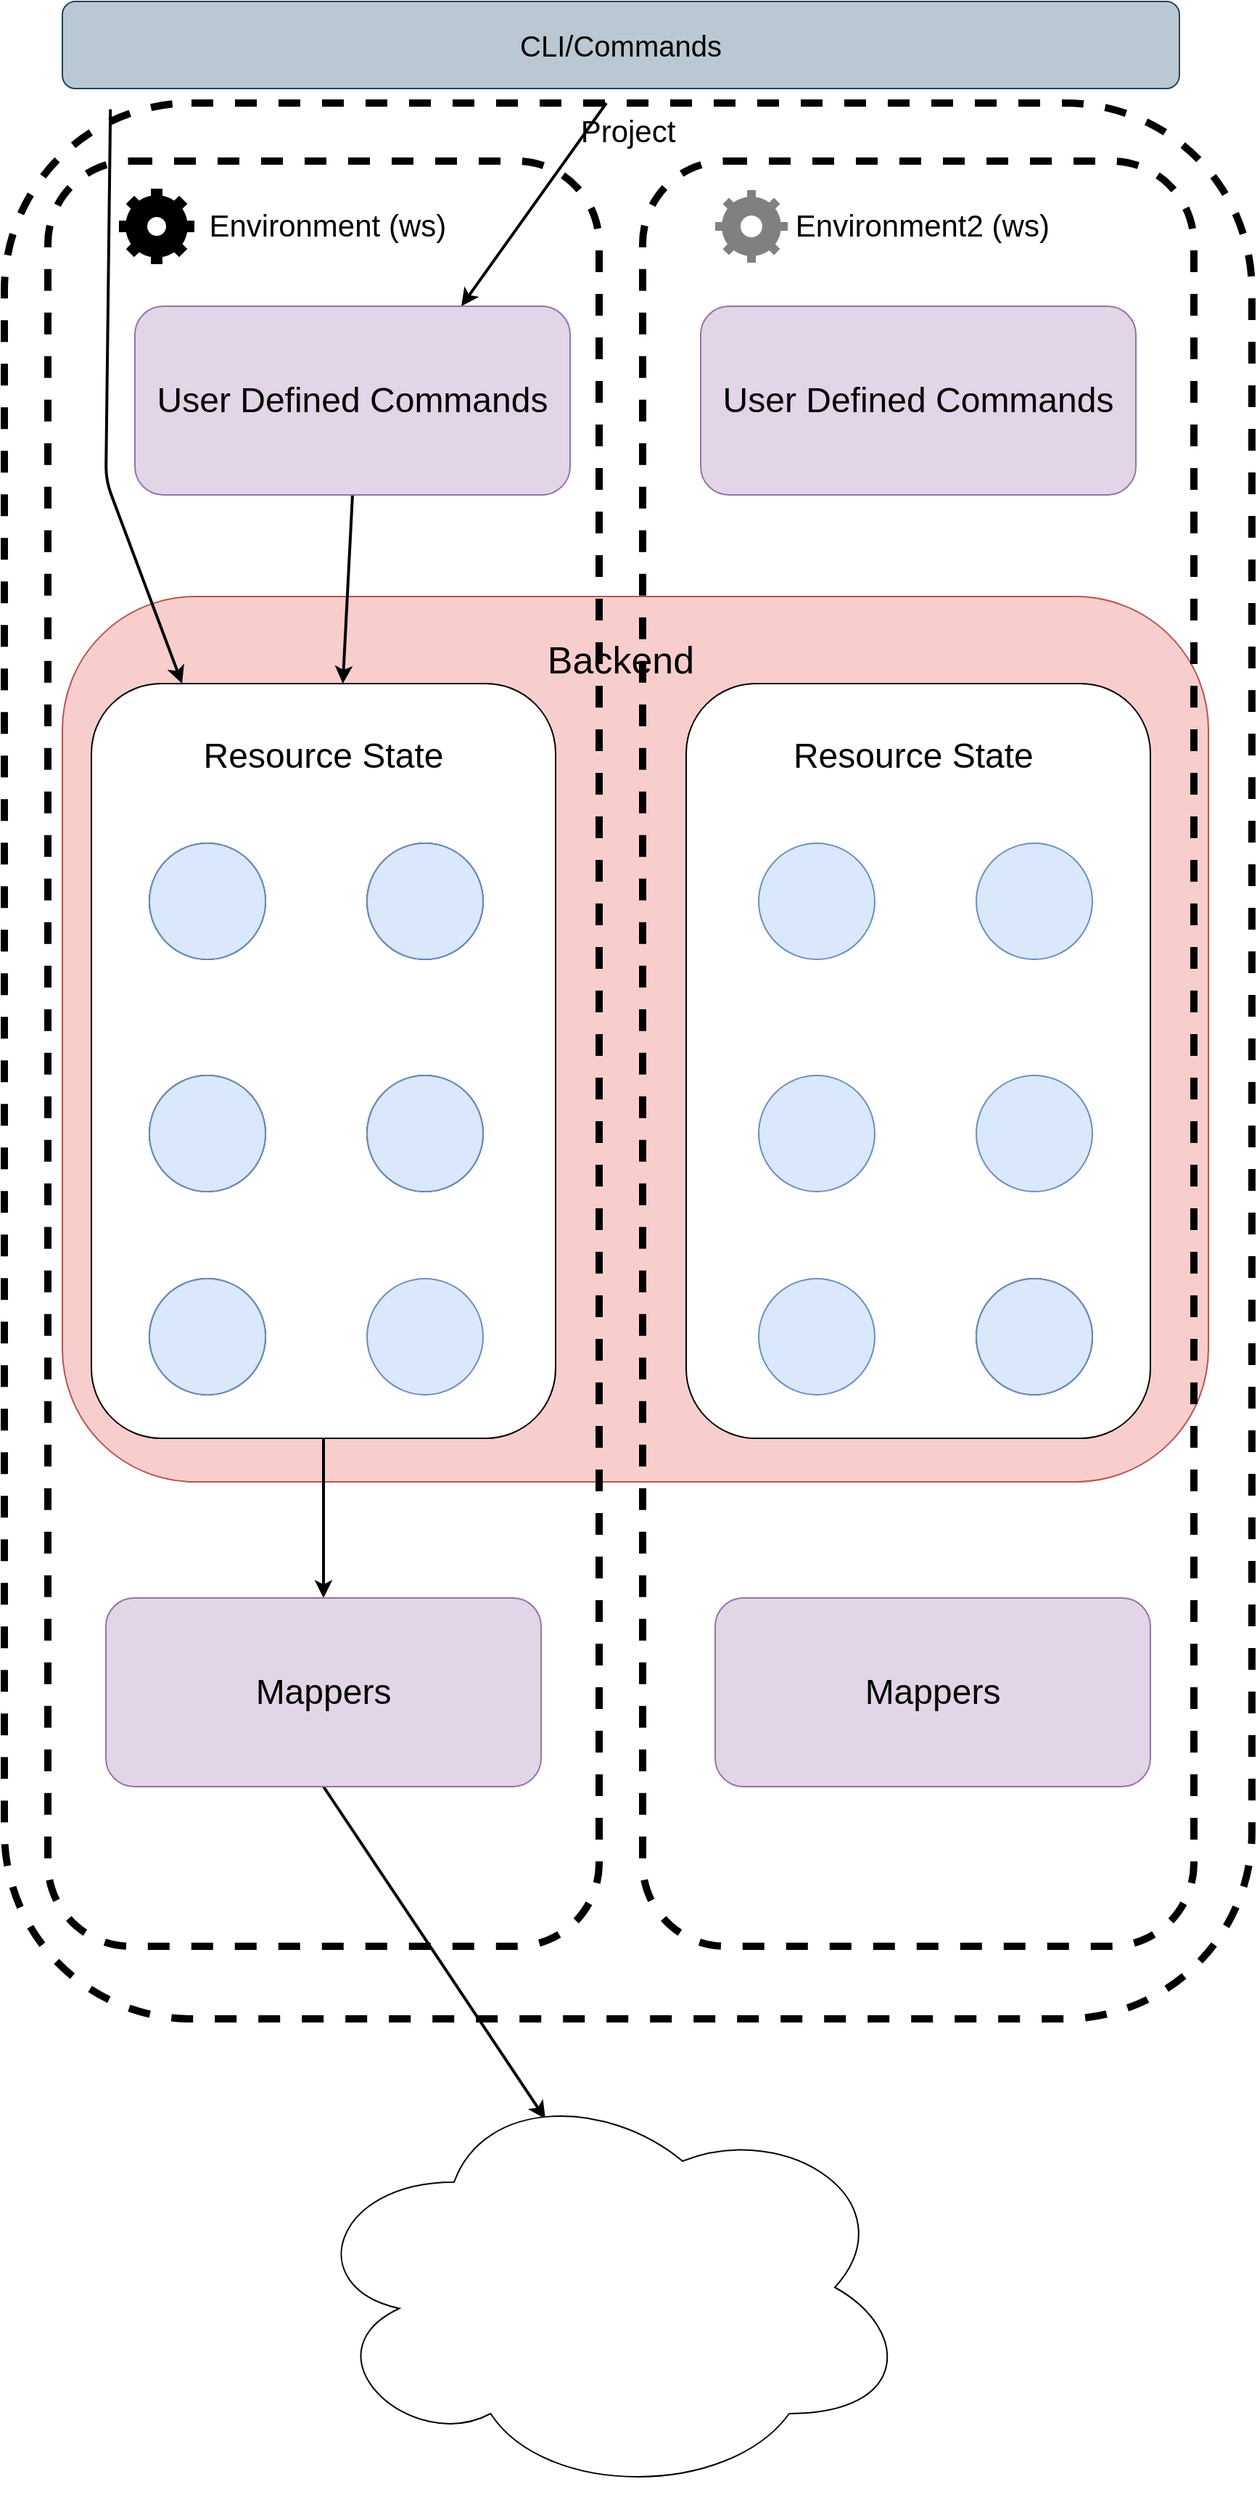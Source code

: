 <mxfile>
    <diagram id="sglFQaEM1KskMxZ_ac2A" name="Page-1">
        <mxGraphModel dx="2806" dy="1371" grid="1" gridSize="10" guides="1" tooltips="1" connect="1" arrows="1" fold="1" page="1" pageScale="1" pageWidth="850" pageHeight="1100" math="0" shadow="0">
            <root>
                <mxCell id="0"/>
                <mxCell id="1" parent="0"/>
                <mxCell id="69" value="&lt;span style=&quot;font-size: 21px&quot;&gt;Project&lt;/span&gt;" style="rounded=1;whiteSpace=wrap;html=1;dashed=1;fillColor=none;strokeWidth=5;verticalAlign=top;align=center;" vertex="1" parent="1">
                    <mxGeometry y="80" width="860" height="1320" as="geometry"/>
                </mxCell>
                <mxCell id="9" value="&lt;font style=&quot;font-size: 20px&quot;&gt;CLI/Commands&lt;/font&gt;" style="rounded=1;whiteSpace=wrap;html=1;verticalAlign=middle;fillColor=#bac8d3;strokeColor=#23445d;fontColor=#000000;" parent="1" vertex="1">
                    <mxGeometry x="40" y="10" width="770" height="60" as="geometry"/>
                </mxCell>
                <mxCell id="33" value="" style="rounded=1;whiteSpace=wrap;html=1;glass=0;fontSize=28;fillColor=#f8cecc;strokeColor=#b85450;verticalAlign=top;" vertex="1" parent="1">
                    <mxGeometry x="40" y="420" width="790" height="610" as="geometry"/>
                </mxCell>
                <mxCell id="64" value="&lt;span style=&quot;font-size: 21px&quot;&gt;&lt;br&gt;&amp;nbsp;Environment2 (ws)&lt;/span&gt;" style="rounded=1;whiteSpace=wrap;html=1;dashed=1;fillColor=none;strokeWidth=5;verticalAlign=top;align=center;" vertex="1" parent="1">
                    <mxGeometry x="440" y="120" width="380" height="1230" as="geometry"/>
                </mxCell>
                <mxCell id="34" value="&lt;span style=&quot;font-size: 21px&quot;&gt;&lt;br&gt;&amp;nbsp;Environment (ws)&lt;/span&gt;" style="rounded=1;whiteSpace=wrap;html=1;dashed=1;fillColor=none;strokeWidth=5;verticalAlign=top;align=center;" vertex="1" parent="1">
                    <mxGeometry x="30" y="120" width="380" height="1230" as="geometry"/>
                </mxCell>
                <mxCell id="35" style="edgeStyle=none;html=1;exitX=0.056;exitY=1.072;exitDx=0;exitDy=0;fontSize=24;fontColor=#000000;strokeWidth=2;strokeColor=#000000;exitPerimeter=0;" edge="1" parent="1" target="38">
                    <mxGeometry relative="1" as="geometry">
                        <Array as="points">
                            <mxPoint x="70" y="340"/>
                        </Array>
                        <mxPoint x="73.12" y="84.32" as="sourcePoint"/>
                    </mxGeometry>
                </mxCell>
                <mxCell id="36" style="edgeStyle=none;html=1;exitX=0.5;exitY=1;exitDx=0;exitDy=0;entryX=0.75;entryY=0;entryDx=0;entryDy=0;fontSize=24;fontColor=#000000;strokeColor=#000000;strokeWidth=2;" edge="1" parent="1" target="59">
                    <mxGeometry relative="1" as="geometry">
                        <mxPoint x="415" y="80" as="sourcePoint"/>
                    </mxGeometry>
                </mxCell>
                <mxCell id="37" style="edgeStyle=none;html=1;exitX=0.5;exitY=1;exitDx=0;exitDy=0;fontSize=24;fontColor=#000000;strokeColor=#000000;strokeWidth=2;" edge="1" parent="1" source="38" target="61">
                    <mxGeometry relative="1" as="geometry"/>
                </mxCell>
                <mxCell id="38" value="&lt;font style=&quot;font-size: 24px&quot;&gt;&lt;br&gt;Resource State&lt;/font&gt;" style="rounded=1;whiteSpace=wrap;html=1;verticalAlign=top;" vertex="1" parent="1">
                    <mxGeometry x="60" y="480" width="320" height="520" as="geometry"/>
                </mxCell>
                <mxCell id="39" value="&lt;div&gt;&lt;span style=&quot;font-size: 24px&quot;&gt;&lt;br&gt;&lt;/span&gt;&lt;/div&gt;&lt;div&gt;&lt;span style=&quot;font-size: 24px&quot;&gt;Resource State&amp;nbsp;&lt;/span&gt;&lt;/div&gt;" style="rounded=1;whiteSpace=wrap;html=1;align=center;glass=0;horizontal=1;verticalAlign=top;" vertex="1" parent="1">
                    <mxGeometry x="470" y="480" width="320" height="520" as="geometry"/>
                </mxCell>
                <mxCell id="40" value="" style="ellipse;whiteSpace=wrap;html=1;aspect=fixed;strokeWidth=1;fillColor=#dae8fc;strokeColor=#6c8ebf;" vertex="1" parent="1">
                    <mxGeometry x="520" y="590" width="80" height="80" as="geometry"/>
                </mxCell>
                <mxCell id="41" value="" style="ellipse;whiteSpace=wrap;html=1;aspect=fixed;strokeWidth=1;fillColor=#dae8fc;strokeColor=#6c8ebf;" vertex="1" parent="1">
                    <mxGeometry x="670" y="590" width="80" height="80" as="geometry"/>
                </mxCell>
                <mxCell id="42" value="" style="ellipse;whiteSpace=wrap;html=1;aspect=fixed;strokeWidth=1;fillColor=#dae8fc;strokeColor=#6c8ebf;" vertex="1" parent="1">
                    <mxGeometry x="670" y="750" width="80" height="80" as="geometry"/>
                </mxCell>
                <mxCell id="43" value="" style="ellipse;whiteSpace=wrap;html=1;aspect=fixed;strokeWidth=1;fillColor=#dae8fc;strokeColor=#6c8ebf;" vertex="1" parent="1">
                    <mxGeometry x="520" y="750" width="80" height="80" as="geometry"/>
                </mxCell>
                <mxCell id="44" value="" style="ellipse;whiteSpace=wrap;html=1;aspect=fixed;strokeWidth=1;fillColor=#dae8fc;strokeColor=#6c8ebf;" vertex="1" parent="1">
                    <mxGeometry x="520" y="890" width="80" height="80" as="geometry"/>
                </mxCell>
                <mxCell id="45" value="" style="ellipse;whiteSpace=wrap;html=1;aspect=fixed;strokeWidth=1;" vertex="1" parent="1">
                    <mxGeometry x="670" y="890" width="80" height="80" as="geometry"/>
                </mxCell>
                <mxCell id="46" value="" style="ellipse;whiteSpace=wrap;html=1;aspect=fixed;strokeWidth=1;" vertex="1" parent="1">
                    <mxGeometry x="100" y="590" width="80" height="80" as="geometry"/>
                </mxCell>
                <mxCell id="47" value="" style="ellipse;whiteSpace=wrap;html=1;aspect=fixed;strokeWidth=1;" vertex="1" parent="1">
                    <mxGeometry x="250" y="590" width="80" height="80" as="geometry"/>
                </mxCell>
                <mxCell id="48" value="" style="ellipse;whiteSpace=wrap;html=1;aspect=fixed;strokeWidth=1;" vertex="1" parent="1">
                    <mxGeometry x="250" y="750" width="80" height="80" as="geometry"/>
                </mxCell>
                <mxCell id="49" value="" style="ellipse;whiteSpace=wrap;html=1;aspect=fixed;strokeWidth=1;" vertex="1" parent="1">
                    <mxGeometry x="100" y="750" width="80" height="80" as="geometry"/>
                </mxCell>
                <mxCell id="50" value="" style="ellipse;whiteSpace=wrap;html=1;aspect=fixed;strokeWidth=1;" vertex="1" parent="1">
                    <mxGeometry x="100" y="890" width="80" height="80" as="geometry"/>
                </mxCell>
                <mxCell id="51" value="" style="ellipse;whiteSpace=wrap;html=1;aspect=fixed;strokeWidth=1;fillColor=#dae8fc;strokeColor=#6c8ebf;" vertex="1" parent="1">
                    <mxGeometry x="250" y="890" width="80" height="80" as="geometry"/>
                </mxCell>
                <mxCell id="52" value="" style="ellipse;whiteSpace=wrap;html=1;aspect=fixed;strokeWidth=1;fillColor=#dae8fc;strokeColor=#6c8ebf;" vertex="1" parent="1">
                    <mxGeometry x="670" y="890" width="80" height="80" as="geometry"/>
                </mxCell>
                <mxCell id="53" value="" style="ellipse;whiteSpace=wrap;html=1;aspect=fixed;strokeWidth=1;fillColor=#dae8fc;strokeColor=#6c8ebf;" vertex="1" parent="1">
                    <mxGeometry x="100" y="590" width="80" height="80" as="geometry"/>
                </mxCell>
                <mxCell id="54" value="" style="ellipse;whiteSpace=wrap;html=1;aspect=fixed;strokeWidth=1;fillColor=#dae8fc;strokeColor=#6c8ebf;" vertex="1" parent="1">
                    <mxGeometry x="250" y="590" width="80" height="80" as="geometry"/>
                </mxCell>
                <mxCell id="55" value="" style="ellipse;whiteSpace=wrap;html=1;aspect=fixed;strokeWidth=1;fillColor=#dae8fc;strokeColor=#6c8ebf;" vertex="1" parent="1">
                    <mxGeometry x="250" y="750" width="80" height="80" as="geometry"/>
                </mxCell>
                <mxCell id="56" value="" style="ellipse;whiteSpace=wrap;html=1;aspect=fixed;strokeWidth=1;fillColor=#dae8fc;strokeColor=#6c8ebf;" vertex="1" parent="1">
                    <mxGeometry x="100" y="750" width="80" height="80" as="geometry"/>
                </mxCell>
                <mxCell id="57" value="" style="ellipse;whiteSpace=wrap;html=1;aspect=fixed;strokeWidth=1;fillColor=#dae8fc;strokeColor=#6c8ebf;" vertex="1" parent="1">
                    <mxGeometry x="100" y="890" width="80" height="80" as="geometry"/>
                </mxCell>
                <mxCell id="58" style="edgeStyle=none;html=1;exitX=0.5;exitY=1;exitDx=0;exitDy=0;fontSize=24;fontColor=#000000;strokeColor=#000000;strokeWidth=2;" edge="1" parent="1" source="59" target="38">
                    <mxGeometry relative="1" as="geometry"/>
                </mxCell>
                <mxCell id="59" value="User Defined Commands" style="rounded=1;whiteSpace=wrap;html=1;glass=0;fontSize=24;fillColor=#e1d5e7;strokeColor=#9673a6;fontColor=#000000;" vertex="1" parent="1">
                    <mxGeometry x="90" y="220" width="300" height="130" as="geometry"/>
                </mxCell>
                <mxCell id="60" style="edgeStyle=none;html=1;exitX=0.5;exitY=1;exitDx=0;exitDy=0;entryX=0.4;entryY=0.1;entryDx=0;entryDy=0;entryPerimeter=0;fontSize=24;fontColor=#000000;strokeColor=#000000;strokeWidth=2;" edge="1" parent="1" source="61" target="62">
                    <mxGeometry relative="1" as="geometry"/>
                </mxCell>
                <mxCell id="61" value="Mappers" style="rounded=1;whiteSpace=wrap;html=1;glass=0;fontSize=24;fillColor=#e1d5e7;strokeColor=#9673a6;fontColor=#000000;" vertex="1" parent="1">
                    <mxGeometry x="70" y="1110" width="300" height="130" as="geometry"/>
                </mxCell>
                <mxCell id="62" value="" style="ellipse;shape=cloud;whiteSpace=wrap;html=1;glass=0;fontSize=24;fontColor=#000000;fillColor=#FFFFFF;" vertex="1" parent="1">
                    <mxGeometry x="205" y="1440" width="420" height="290" as="geometry"/>
                </mxCell>
                <mxCell id="63" value="" style="html=1;verticalLabelPosition=bottom;align=center;labelBackgroundColor=#ffffff;verticalAlign=top;strokeWidth=2;strokeColor=#000000;shadow=0;dashed=0;shape=mxgraph.ios7.icons.settings;glass=0;fontSize=24;fontColor=#000000;fillColor=#000000;" vertex="1" parent="1">
                    <mxGeometry x="80" y="140" width="50" height="50" as="geometry"/>
                </mxCell>
                <mxCell id="65" value="Mappers" style="rounded=1;whiteSpace=wrap;html=1;glass=0;fontSize=24;fillColor=#e1d5e7;strokeColor=#9673a6;fontColor=#000000;" vertex="1" parent="1">
                    <mxGeometry x="490" y="1110" width="300" height="130" as="geometry"/>
                </mxCell>
                <mxCell id="66" value="User Defined Commands" style="rounded=1;whiteSpace=wrap;html=1;glass=0;fontSize=24;fillColor=#e1d5e7;strokeColor=#9673a6;fontColor=#000000;" vertex="1" parent="1">
                    <mxGeometry x="480" y="220" width="300" height="130" as="geometry"/>
                </mxCell>
                <mxCell id="67" value="" style="html=1;verticalLabelPosition=bottom;align=center;labelBackgroundColor=#ffffff;verticalAlign=top;strokeWidth=2;strokeColor=none;shadow=0;dashed=0;shape=mxgraph.ios7.icons.settings;glass=0;fontSize=24;fontColor=#000000;fillColor=#808080;" vertex="1" parent="1">
                    <mxGeometry x="490" y="140" width="50" height="50" as="geometry"/>
                </mxCell>
                <mxCell id="68" value="Backend" style="text;html=1;strokeColor=none;fillColor=none;align=center;verticalAlign=middle;whiteSpace=wrap;rounded=0;fontSize=26;fontColor=#000000;" vertex="1" parent="1">
                    <mxGeometry x="395" y="449" width="60" height="30" as="geometry"/>
                </mxCell>
            </root>
        </mxGraphModel>
    </diagram>
</mxfile>
